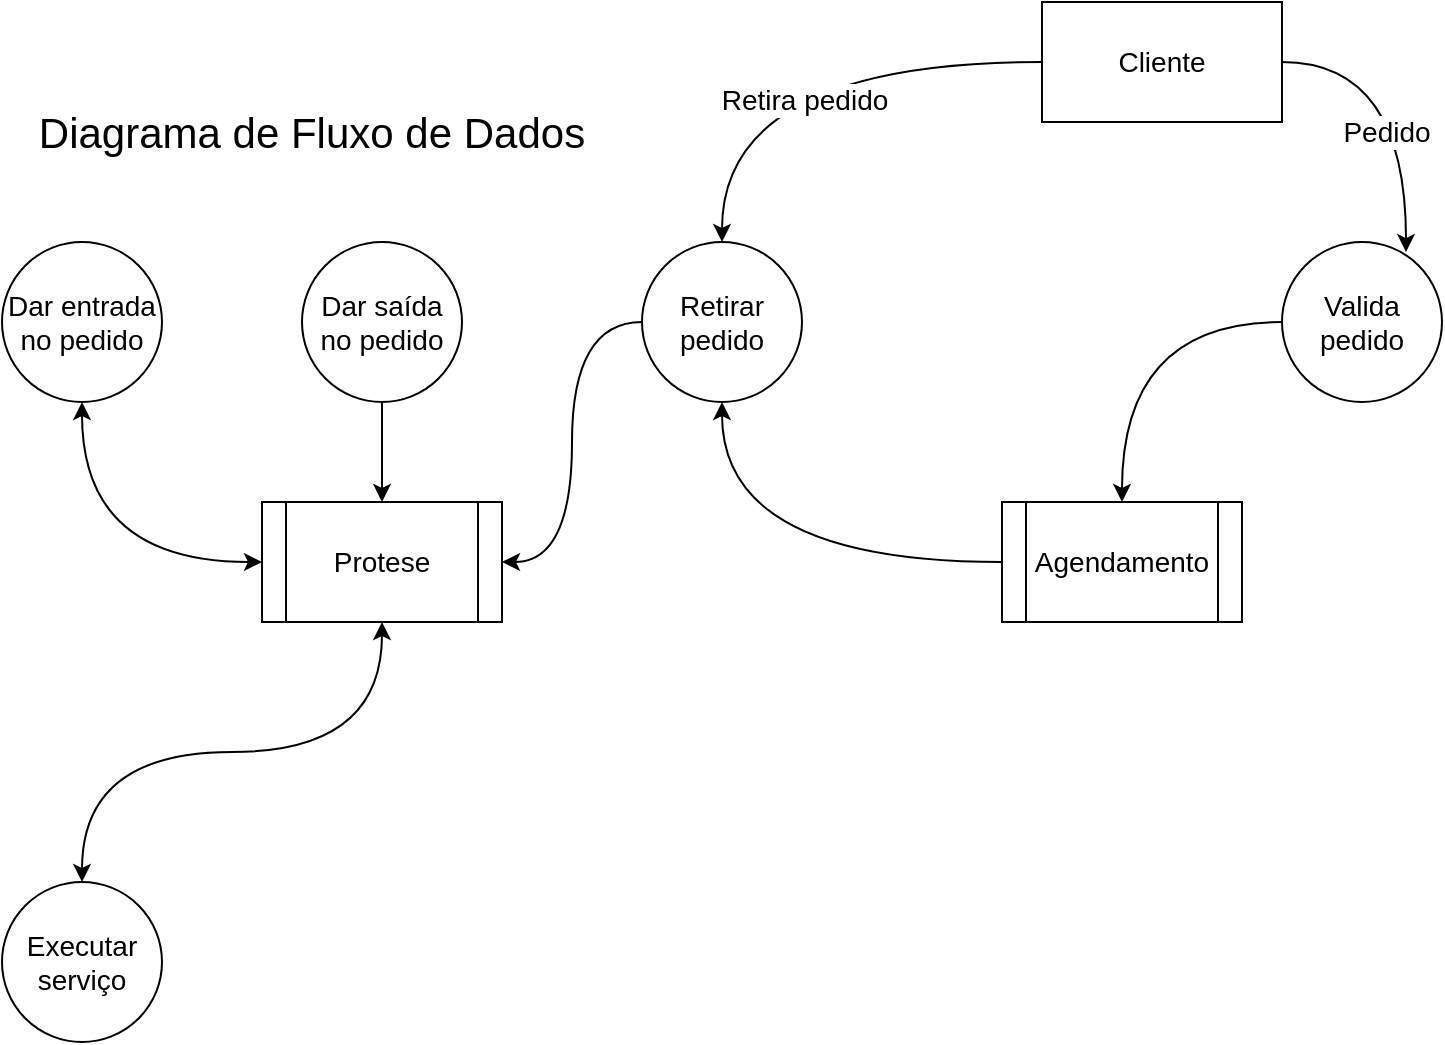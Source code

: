 <mxfile version="20.5.1" type="google"><diagram id="yMeUYyyz7kLXxdGlRXRW" name="diagrama_fluxo_dados"><mxGraphModel grid="1" page="1" gridSize="10" guides="1" tooltips="1" connect="1" arrows="1" fold="1" pageScale="1" pageWidth="827" pageHeight="1169" math="0" shadow="0"><root><mxCell id="0"/><mxCell id="1" parent="0"/><mxCell id="eutg68fXQvEJ7fAkBYSb-1" style="edgeStyle=orthogonalEdgeStyle;rounded=0;orthogonalLoop=1;jettySize=auto;html=1;entryX=0.775;entryY=0.063;entryDx=0;entryDy=0;entryPerimeter=0;endArrow=classic;endFill=1;strokeWidth=1;curved=1;exitX=1;exitY=0.5;exitDx=0;exitDy=0;fontSize=14;" edge="1" parent="1" source="eutg68fXQvEJ7fAkBYSb-3" target="eutg68fXQvEJ7fAkBYSb-5"><mxGeometry relative="1" as="geometry"/></mxCell><mxCell id="eutg68fXQvEJ7fAkBYSb-2" value="Pedido" style="edgeLabel;html=1;align=center;verticalAlign=middle;resizable=0;points=[];fontSize=14;" connectable="0" vertex="1" parent="eutg68fXQvEJ7fAkBYSb-1"><mxGeometry x="0.235" y="-10" relative="1" as="geometry"><mxPoint as="offset"/></mxGeometry></mxCell><mxCell id="eutg68fXQvEJ7fAkBYSb-3" value="Cliente" style="rounded=0;whiteSpace=wrap;html=1;fontSize=14;" vertex="1" parent="1"><mxGeometry x="-290" width="120" height="60" as="geometry"/></mxCell><mxCell id="eutg68fXQvEJ7fAkBYSb-4" style="edgeStyle=orthogonalEdgeStyle;curved=1;rounded=0;orthogonalLoop=1;jettySize=auto;html=1;entryX=0.5;entryY=0;entryDx=0;entryDy=0;endArrow=classic;endFill=1;strokeWidth=1;fontSize=14;" edge="1" parent="1" source="eutg68fXQvEJ7fAkBYSb-5" target="eutg68fXQvEJ7fAkBYSb-7"><mxGeometry relative="1" as="geometry"/></mxCell><mxCell id="eutg68fXQvEJ7fAkBYSb-5" value="Valida pedido" style="ellipse;whiteSpace=wrap;html=1;aspect=fixed;fontSize=14;" vertex="1" parent="1"><mxGeometry x="-170" y="120" width="80" height="80" as="geometry"/></mxCell><mxCell id="eutg68fXQvEJ7fAkBYSb-6" style="edgeStyle=orthogonalEdgeStyle;curved=1;rounded=0;orthogonalLoop=1;jettySize=auto;html=1;entryX=0.5;entryY=1;entryDx=0;entryDy=0;startArrow=none;startFill=0;endArrow=classic;endFill=1;strokeWidth=1;fontSize=14;" edge="1" parent="1" source="eutg68fXQvEJ7fAkBYSb-7" target="eutg68fXQvEJ7fAkBYSb-11"><mxGeometry relative="1" as="geometry"/></mxCell><mxCell id="eutg68fXQvEJ7fAkBYSb-7" value="Agendamento" style="shape=process;whiteSpace=wrap;html=1;backgroundOutline=1;fontSize=14;" vertex="1" parent="1"><mxGeometry x="-310" y="250" width="120" height="60" as="geometry"/></mxCell><mxCell id="eutg68fXQvEJ7fAkBYSb-8" style="edgeStyle=orthogonalEdgeStyle;curved=1;rounded=0;orthogonalLoop=1;jettySize=auto;html=1;entryX=1;entryY=0.5;entryDx=0;entryDy=0;startArrow=none;startFill=0;endArrow=classic;endFill=1;strokeWidth=1;" edge="1" parent="1" source="eutg68fXQvEJ7fAkBYSb-11" target="eutg68fXQvEJ7fAkBYSb-13"><mxGeometry relative="1" as="geometry"/></mxCell><mxCell id="eutg68fXQvEJ7fAkBYSb-9" style="edgeStyle=orthogonalEdgeStyle;curved=1;rounded=0;orthogonalLoop=1;jettySize=auto;html=1;startArrow=classic;startFill=1;endArrow=none;endFill=0;strokeWidth=1;entryX=0;entryY=0.5;entryDx=0;entryDy=0;exitX=0.5;exitY=0;exitDx=0;exitDy=0;fontSize=14;" edge="1" parent="1" source="eutg68fXQvEJ7fAkBYSb-11" target="eutg68fXQvEJ7fAkBYSb-3"><mxGeometry relative="1" as="geometry"/></mxCell><mxCell id="eutg68fXQvEJ7fAkBYSb-10" value="Retira pedido" style="edgeLabel;html=1;align=center;verticalAlign=middle;resizable=0;points=[];fontSize=14;" connectable="0" vertex="1" parent="eutg68fXQvEJ7fAkBYSb-9"><mxGeometry x="0.047" y="-19" relative="1" as="geometry"><mxPoint as="offset"/></mxGeometry></mxCell><mxCell id="eutg68fXQvEJ7fAkBYSb-11" value="Retirar pedido" style="ellipse;whiteSpace=wrap;html=1;aspect=fixed;fontSize=14;" vertex="1" parent="1"><mxGeometry x="-490" y="120" width="80" height="80" as="geometry"/></mxCell><mxCell id="eutg68fXQvEJ7fAkBYSb-12" style="edgeStyle=orthogonalEdgeStyle;curved=1;rounded=0;orthogonalLoop=1;jettySize=auto;html=1;startArrow=classic;startFill=1;endArrow=classic;endFill=1;strokeWidth=1;exitX=0.5;exitY=1;exitDx=0;exitDy=0;fontSize=14;" edge="1" parent="1" source="eutg68fXQvEJ7fAkBYSb-13" target="eutg68fXQvEJ7fAkBYSb-16"><mxGeometry relative="1" as="geometry"/></mxCell><mxCell id="eutg68fXQvEJ7fAkBYSb-13" value="Protese" style="shape=process;whiteSpace=wrap;html=1;backgroundOutline=1;fontSize=14;" vertex="1" parent="1"><mxGeometry x="-680" y="250" width="120" height="60" as="geometry"/></mxCell><mxCell id="eutg68fXQvEJ7fAkBYSb-14" style="edgeStyle=orthogonalEdgeStyle;curved=1;rounded=0;orthogonalLoop=1;jettySize=auto;html=1;entryX=0;entryY=0.5;entryDx=0;entryDy=0;startArrow=classic;startFill=1;endArrow=classic;endFill=1;strokeWidth=1;exitX=0.5;exitY=1;exitDx=0;exitDy=0;fontSize=14;" edge="1" parent="1" source="eutg68fXQvEJ7fAkBYSb-15" target="eutg68fXQvEJ7fAkBYSb-13"><mxGeometry relative="1" as="geometry"/></mxCell><mxCell id="eutg68fXQvEJ7fAkBYSb-15" value="Dar entrada no pedido" style="ellipse;whiteSpace=wrap;html=1;aspect=fixed;fontSize=14;" vertex="1" parent="1"><mxGeometry x="-810" y="120" width="80" height="80" as="geometry"/></mxCell><mxCell id="eutg68fXQvEJ7fAkBYSb-16" value="&lt;span style=&quot;font-size: 14px&quot;&gt;Executar serviço&lt;/span&gt;" style="ellipse;whiteSpace=wrap;html=1;aspect=fixed;fontSize=14;" vertex="1" parent="1"><mxGeometry x="-810" y="440" width="80" height="80" as="geometry"/></mxCell><mxCell id="eutg68fXQvEJ7fAkBYSb-17" style="edgeStyle=orthogonalEdgeStyle;curved=1;rounded=0;orthogonalLoop=1;jettySize=auto;html=1;startArrow=none;startFill=0;endArrow=classic;endFill=1;strokeWidth=1;fontSize=14;" edge="1" parent="1" source="eutg68fXQvEJ7fAkBYSb-18" target="eutg68fXQvEJ7fAkBYSb-13"><mxGeometry relative="1" as="geometry"/></mxCell><mxCell id="eutg68fXQvEJ7fAkBYSb-18" value="Dar saída no pedido" style="ellipse;whiteSpace=wrap;html=1;aspect=fixed;fontSize=14;" vertex="1" parent="1"><mxGeometry x="-660" y="120" width="80" height="80" as="geometry"/></mxCell><mxCell id="eutg68fXQvEJ7fAkBYSb-19" value="Diagrama de Fluxo de Dados" style="text;html=1;strokeColor=none;fillColor=none;align=center;verticalAlign=middle;whiteSpace=wrap;rounded=0;fontSize=21;" vertex="1" parent="1"><mxGeometry x="-810" y="50" width="310" height="30" as="geometry"/></mxCell></root></mxGraphModel></diagram></mxfile>